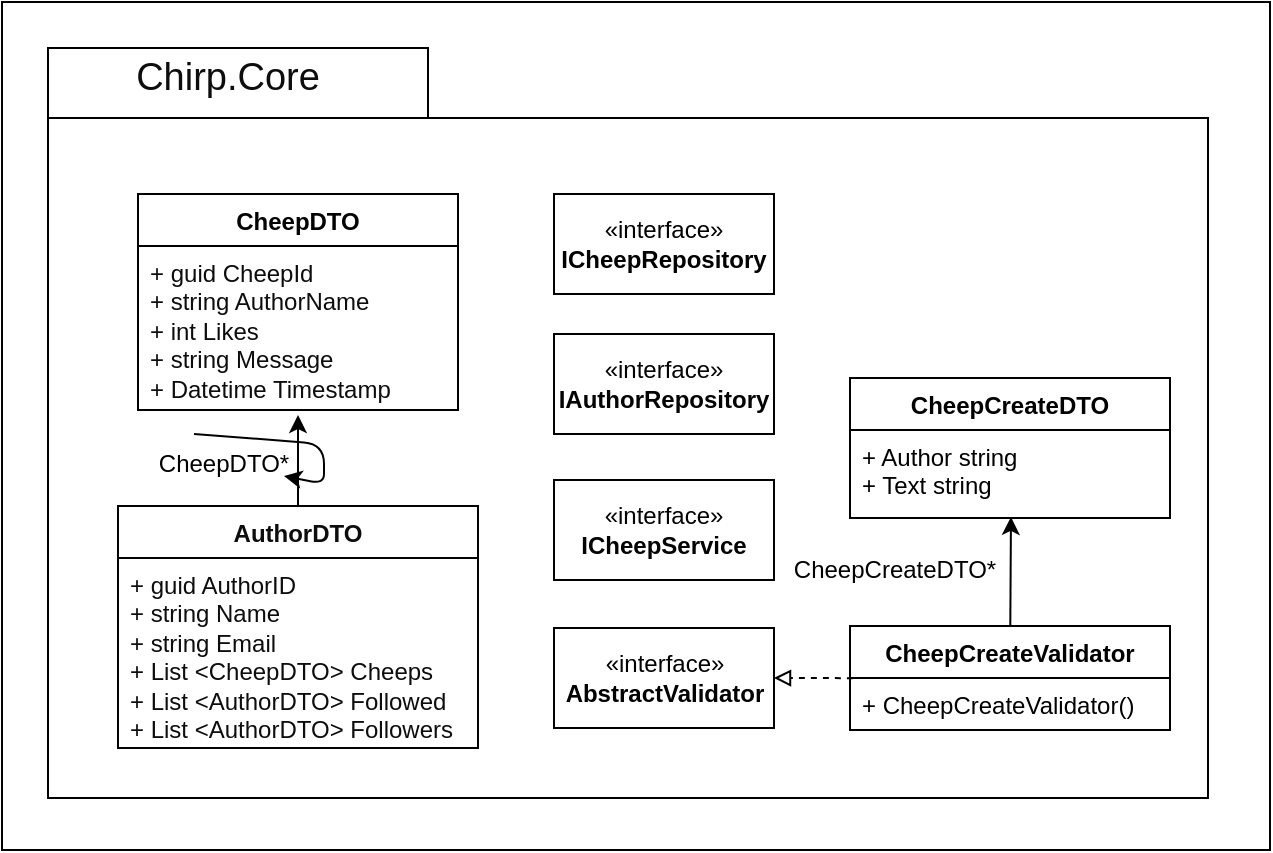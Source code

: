 <mxfile>
    <diagram id="C7YrkhICm45DaJ5SDR4q" name="Page-1">
        <mxGraphModel dx="1648" dy="1124" grid="0" gridSize="10" guides="1" tooltips="1" connect="1" arrows="1" fold="1" page="1" pageScale="1" pageWidth="850" pageHeight="1100" background="#ffffff" math="0" shadow="0">
            <root>
                <mxCell id="0"/>
                <mxCell id="1" parent="0"/>
                <mxCell id="22" value="" style="rounded=0;whiteSpace=wrap;html=1;fillColor=none;" parent="1" vertex="1">
                    <mxGeometry x="973" y="158" width="634" height="424" as="geometry"/>
                </mxCell>
                <mxCell id="2" value="" style="shape=folder;fontStyle=1;spacingTop=10;tabWidth=190;tabHeight=35;tabPosition=left;html=1;fillColor=none;strokeColor=#000000;" parent="1" vertex="1">
                    <mxGeometry x="996" y="181" width="580" height="375" as="geometry"/>
                </mxCell>
                <mxCell id="3" value="&lt;font color=&quot;#030303&quot;&gt;CheepDTO&lt;/font&gt;" style="swimlane;fontStyle=1;align=center;verticalAlign=top;childLayout=stackLayout;horizontal=1;startSize=26;horizontalStack=0;resizeParent=1;resizeParentMax=0;resizeLast=0;collapsible=1;marginBottom=0;whiteSpace=wrap;html=1;strokeColor=#000000;fillColor=none;" parent="1" vertex="1">
                    <mxGeometry x="1041" y="254" width="160" height="108" as="geometry"/>
                </mxCell>
                <mxCell id="4" value="&lt;font color=&quot;#0d0d0d&quot;&gt;+ guid CheepId&lt;br&gt;+ string AuthorName&lt;br&gt;+ int Likes&lt;br&gt;+ string Message&lt;br&gt;+ Datetime Timestamp&lt;/font&gt;" style="text;strokeColor=none;fillColor=none;align=left;verticalAlign=top;spacingLeft=4;spacingRight=4;overflow=hidden;rotatable=0;points=[[0,0.5],[1,0.5]];portConstraint=eastwest;whiteSpace=wrap;html=1;" parent="3" vertex="1">
                    <mxGeometry y="26" width="160" height="82" as="geometry"/>
                </mxCell>
                <mxCell id="5" value="&lt;font color=&quot;#0d0d0d&quot;&gt;AuthorDTO&lt;/font&gt;" style="swimlane;fontStyle=1;align=center;verticalAlign=top;childLayout=stackLayout;horizontal=1;startSize=26;horizontalStack=0;resizeParent=1;resizeParentMax=0;resizeLast=0;collapsible=1;marginBottom=0;whiteSpace=wrap;html=1;fillColor=none;strokeWidth=1;strokeColor=#030303;" parent="1" vertex="1">
                    <mxGeometry x="1031" y="410" width="180" height="121" as="geometry"/>
                </mxCell>
                <mxCell id="6" value="&lt;font color=&quot;#0d0d0d&quot;&gt;+ guid AuthorID&lt;br&gt;+ string Name&lt;br&gt;+ string Email&lt;br&gt;+ List &amp;lt;CheepDTO&amp;gt; Cheeps&lt;br&gt;+ List &amp;lt;AuthorDTO&amp;gt; Followed&lt;br&gt;+ List &amp;lt;AuthorDTO&amp;gt; Followers&lt;br&gt;&lt;/font&gt;" style="text;strokeColor=none;fillColor=none;align=left;verticalAlign=top;spacingLeft=4;spacingRight=4;overflow=hidden;rotatable=0;points=[[0,0.5],[1,0.5]];portConstraint=eastwest;whiteSpace=wrap;html=1;" parent="5" vertex="1">
                    <mxGeometry y="26" width="180" height="95" as="geometry"/>
                </mxCell>
                <mxCell id="7" value="&lt;font color=&quot;#000000&quot;&gt;CheepDTO*&lt;/font&gt;" style="text;html=1;strokeColor=none;fillColor=none;align=center;verticalAlign=middle;whiteSpace=wrap;rounded=0;" parent="1" vertex="1">
                    <mxGeometry x="1054" y="374" width="60" height="30" as="geometry"/>
                </mxCell>
                <mxCell id="8" value="&lt;font color=&quot;#000000&quot;&gt;CheepCreateDTO&lt;/font&gt;" style="swimlane;fontStyle=1;align=center;verticalAlign=top;childLayout=stackLayout;horizontal=1;startSize=26;horizontalStack=0;resizeParent=1;resizeParentMax=0;resizeLast=0;collapsible=1;marginBottom=0;whiteSpace=wrap;html=1;strokeColor=#000000;fillColor=none;" parent="1" vertex="1">
                    <mxGeometry x="1397" y="346" width="160" height="70" as="geometry"/>
                </mxCell>
                <mxCell id="9" value="&lt;font color=&quot;#000000&quot;&gt;+ Author string&lt;br&gt;+ Text string&lt;/font&gt;" style="text;strokeColor=none;fillColor=none;align=left;verticalAlign=top;spacingLeft=4;spacingRight=4;overflow=hidden;rotatable=0;points=[[0,0.5],[1,0.5]];portConstraint=eastwest;whiteSpace=wrap;html=1;" parent="8" vertex="1">
                    <mxGeometry y="26" width="160" height="44" as="geometry"/>
                </mxCell>
                <mxCell id="10" value="&lt;font color=&quot;#0d0d0d&quot; style=&quot;font-size: 19px;&quot;&gt;Chirp.Core&lt;/font&gt;" style="text;html=1;strokeColor=none;fillColor=none;align=center;verticalAlign=middle;whiteSpace=wrap;rounded=0;" parent="1" vertex="1">
                    <mxGeometry x="1056" y="181" width="60" height="30" as="geometry"/>
                </mxCell>
                <mxCell id="11" value="&lt;font color=&quot;#000000&quot;&gt;«interface»&lt;br&gt;&lt;b&gt;ICheepRepository&lt;/b&gt;&lt;/font&gt;" style="html=1;whiteSpace=wrap;strokeColor=#000000;fillColor=none;" parent="1" vertex="1">
                    <mxGeometry x="1249" y="254" width="110" height="50" as="geometry"/>
                </mxCell>
                <mxCell id="12" value="&lt;font color=&quot;#030303&quot;&gt;«interface»&lt;br&gt;&lt;b&gt;IAuthorRepository&lt;/b&gt;&lt;/font&gt;" style="html=1;whiteSpace=wrap;strokeColor=#000000;fillColor=none;" parent="1" vertex="1">
                    <mxGeometry x="1249" y="324" width="110" height="50" as="geometry"/>
                </mxCell>
                <mxCell id="13" value="&lt;font color=&quot;#030303&quot;&gt;«interface»&lt;br&gt;&lt;b&gt;ICheepService&lt;/b&gt;&lt;/font&gt;" style="html=1;whiteSpace=wrap;strokeColor=#000000;fillColor=none;" parent="1" vertex="1">
                    <mxGeometry x="1249" y="397" width="110" height="50" as="geometry"/>
                </mxCell>
                <mxCell id="14" style="edgeStyle=none;html=1;entryX=1;entryY=0.5;entryDx=0;entryDy=0;strokeColor=#000000;fontColor=#000000;endArrow=block;endFill=0;exitX=0.009;exitY=0.003;exitDx=0;exitDy=0;exitPerimeter=0;rounded=0;dashed=1;" parent="1" source="17" target="18" edge="1">
                    <mxGeometry relative="1" as="geometry"/>
                </mxCell>
                <mxCell id="15" style="edgeStyle=none;rounded=0;html=1;entryX=0.503;entryY=0.988;entryDx=0;entryDy=0;strokeColor=#000000;fontColor=#000000;endArrow=classic;endFill=1;entryPerimeter=0;" parent="1" source="16" target="9" edge="1">
                    <mxGeometry relative="1" as="geometry"/>
                </mxCell>
                <mxCell id="16" value="CheepCreateValidator" style="swimlane;fontStyle=1;align=center;verticalAlign=top;childLayout=stackLayout;horizontal=1;startSize=26;horizontalStack=0;resizeParent=1;resizeParentMax=0;resizeLast=0;collapsible=1;marginBottom=0;labelBackgroundColor=none;strokeColor=#000000;strokeWidth=1;fontColor=#000000;fillColor=none;" parent="1" vertex="1">
                    <mxGeometry x="1397" y="470" width="160" height="52" as="geometry"/>
                </mxCell>
                <mxCell id="17" value="+ CheepCreateValidator()" style="text;strokeColor=none;fillColor=none;align=left;verticalAlign=top;spacingLeft=4;spacingRight=4;overflow=hidden;rotatable=0;points=[[0,0.5],[1,0.5]];portConstraint=eastwest;labelBackgroundColor=none;strokeWidth=1;fontColor=#000000;" parent="16" vertex="1">
                    <mxGeometry y="26" width="160" height="26" as="geometry"/>
                </mxCell>
                <mxCell id="18" value="«interface»&lt;br&gt;&lt;b&gt;AbstractValidator&lt;/b&gt;" style="html=1;labelBackgroundColor=none;strokeColor=#000000;strokeWidth=1;fontColor=#000000;fillColor=none;" parent="1" vertex="1">
                    <mxGeometry x="1249" y="471" width="110" height="50" as="geometry"/>
                </mxCell>
                <mxCell id="19" value="" style="text;strokeColor=none;fillColor=none;align=left;verticalAlign=middle;spacingTop=-1;spacingLeft=4;spacingRight=4;rotatable=0;labelPosition=right;points=[];portConstraint=eastwest;labelBackgroundColor=none;strokeWidth=1;fontColor=#000000;" parent="1" vertex="1">
                    <mxGeometry x="1351" y="429" width="20" height="14" as="geometry"/>
                </mxCell>
                <mxCell id="20" value="CheepCreateDTO*" style="text;html=1;align=center;verticalAlign=middle;resizable=0;points=[];autosize=1;strokeColor=none;fillColor=none;fontColor=#000000;" parent="1" vertex="1">
                    <mxGeometry x="1359" y="429" width="119" height="26" as="geometry"/>
                </mxCell>
                <mxCell id="21" style="edgeStyle=none;html=1;exitX=0.5;exitY=0;exitDx=0;exitDy=0;strokeColor=#000000;endArrow=classic;endFill=1;entryX=0.5;entryY=1.031;entryDx=0;entryDy=0;entryPerimeter=0;" parent="1" source="5" target="4" edge="1">
                    <mxGeometry relative="1" as="geometry">
                        <mxPoint x="1215.667" y="329.5" as="targetPoint"/>
                    </mxGeometry>
                </mxCell>
                <mxCell id="23" style="edgeStyle=none;html=1;exitX=0.25;exitY=0;exitDx=0;exitDy=0;" edge="1" parent="1" source="7" target="7">
                    <mxGeometry relative="1" as="geometry"/>
                </mxCell>
            </root>
        </mxGraphModel>
    </diagram>
</mxfile>